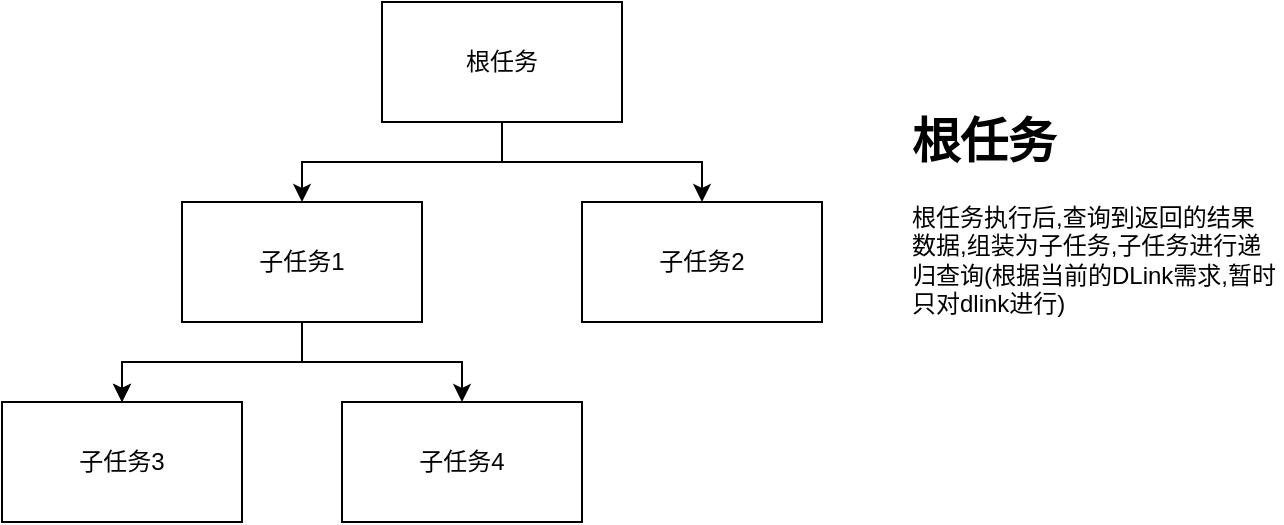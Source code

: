 <mxfile version="20.2.3" type="github">
  <diagram id="hUTSywVGC1q6C7QXUYCx" name="第 1 页">
    <mxGraphModel dx="1422" dy="800" grid="1" gridSize="10" guides="1" tooltips="1" connect="1" arrows="1" fold="1" page="1" pageScale="1" pageWidth="827" pageHeight="1169" math="0" shadow="0">
      <root>
        <mxCell id="0" />
        <mxCell id="1" parent="0" />
        <mxCell id="wzwHOWVhJwRJv5V0Fny8-3" value="" style="edgeStyle=orthogonalEdgeStyle;rounded=0;orthogonalLoop=1;jettySize=auto;html=1;" edge="1" parent="1" source="wzwHOWVhJwRJv5V0Fny8-1" target="wzwHOWVhJwRJv5V0Fny8-2">
          <mxGeometry relative="1" as="geometry" />
        </mxCell>
        <mxCell id="wzwHOWVhJwRJv5V0Fny8-5" value="" style="edgeStyle=orthogonalEdgeStyle;rounded=0;orthogonalLoop=1;jettySize=auto;html=1;" edge="1" parent="1" source="wzwHOWVhJwRJv5V0Fny8-1" target="wzwHOWVhJwRJv5V0Fny8-4">
          <mxGeometry relative="1" as="geometry" />
        </mxCell>
        <mxCell id="wzwHOWVhJwRJv5V0Fny8-1" value="根任务" style="rounded=0;whiteSpace=wrap;html=1;" vertex="1" parent="1">
          <mxGeometry x="320" y="10" width="120" height="60" as="geometry" />
        </mxCell>
        <mxCell id="wzwHOWVhJwRJv5V0Fny8-7" value="" style="edgeStyle=orthogonalEdgeStyle;rounded=0;orthogonalLoop=1;jettySize=auto;html=1;" edge="1" parent="1" source="wzwHOWVhJwRJv5V0Fny8-2" target="wzwHOWVhJwRJv5V0Fny8-6">
          <mxGeometry relative="1" as="geometry" />
        </mxCell>
        <mxCell id="wzwHOWVhJwRJv5V0Fny8-8" value="" style="edgeStyle=orthogonalEdgeStyle;rounded=0;orthogonalLoop=1;jettySize=auto;html=1;" edge="1" parent="1" source="wzwHOWVhJwRJv5V0Fny8-2" target="wzwHOWVhJwRJv5V0Fny8-6">
          <mxGeometry relative="1" as="geometry" />
        </mxCell>
        <mxCell id="wzwHOWVhJwRJv5V0Fny8-10" value="" style="edgeStyle=orthogonalEdgeStyle;rounded=0;orthogonalLoop=1;jettySize=auto;html=1;" edge="1" parent="1" source="wzwHOWVhJwRJv5V0Fny8-2" target="wzwHOWVhJwRJv5V0Fny8-9">
          <mxGeometry relative="1" as="geometry" />
        </mxCell>
        <mxCell id="wzwHOWVhJwRJv5V0Fny8-2" value="子任务1" style="rounded=0;whiteSpace=wrap;html=1;" vertex="1" parent="1">
          <mxGeometry x="220" y="110" width="120" height="60" as="geometry" />
        </mxCell>
        <mxCell id="wzwHOWVhJwRJv5V0Fny8-4" value="子任务2" style="rounded=0;whiteSpace=wrap;html=1;" vertex="1" parent="1">
          <mxGeometry x="420" y="110" width="120" height="60" as="geometry" />
        </mxCell>
        <mxCell id="wzwHOWVhJwRJv5V0Fny8-6" value="子任务3" style="rounded=0;whiteSpace=wrap;html=1;" vertex="1" parent="1">
          <mxGeometry x="130" y="210" width="120" height="60" as="geometry" />
        </mxCell>
        <mxCell id="wzwHOWVhJwRJv5V0Fny8-9" value="子任务4" style="rounded=0;whiteSpace=wrap;html=1;" vertex="1" parent="1">
          <mxGeometry x="300" y="210" width="120" height="60" as="geometry" />
        </mxCell>
        <mxCell id="wzwHOWVhJwRJv5V0Fny8-12" value="&lt;h1&gt;根任务&lt;/h1&gt;&lt;p&gt;根任务执行后,查询到返回的结果数据,组装为子任务,子任务进行递归查询(根据当前的DLink需求,暂时只对dlink进行)&lt;/p&gt;" style="text;html=1;strokeColor=none;fillColor=none;spacing=5;spacingTop=-20;whiteSpace=wrap;overflow=hidden;rounded=0;" vertex="1" parent="1">
          <mxGeometry x="580" y="60" width="190" height="120" as="geometry" />
        </mxCell>
      </root>
    </mxGraphModel>
  </diagram>
</mxfile>
